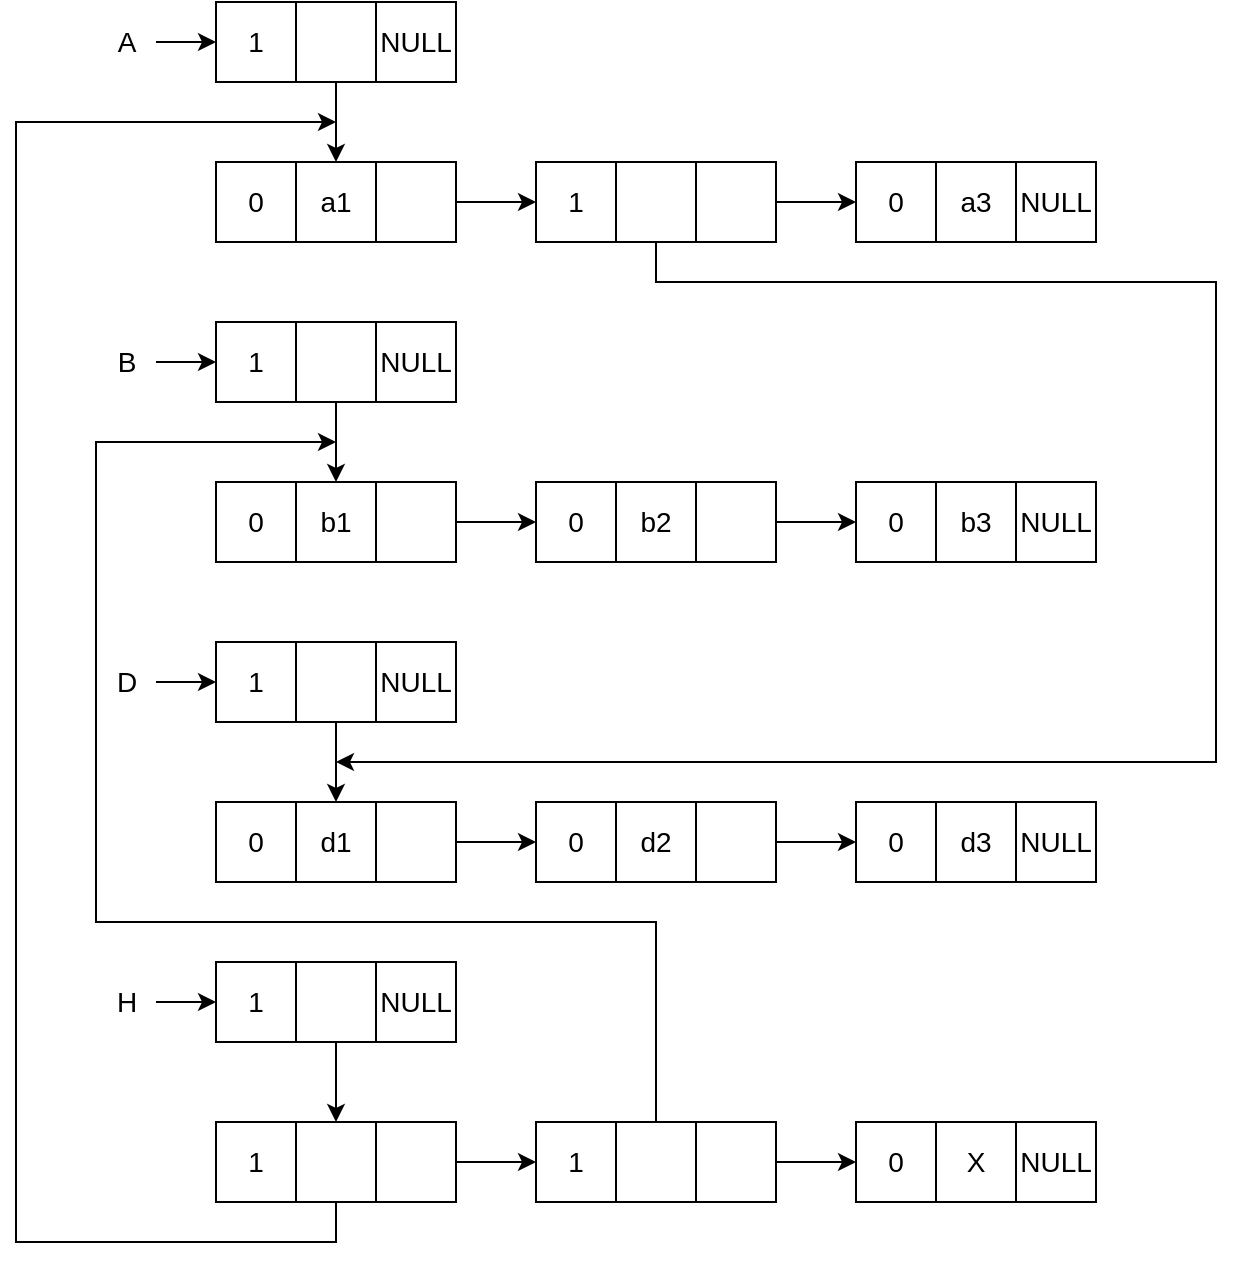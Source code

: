 <mxfile version="15.4.0" type="device"><diagram id="ytzLQUeqKE-ccJ5-80ML" name="第 1 页"><mxGraphModel dx="1221" dy="705" grid="1" gridSize="10" guides="1" tooltips="1" connect="1" arrows="1" fold="1" page="1" pageScale="1" pageWidth="827" pageHeight="1169" math="0" shadow="0"><root><mxCell id="0"/><mxCell id="1" parent="0"/><mxCell id="PDrY759hzcLjg0RLOhAz-77" value="1" style="rounded=0;whiteSpace=wrap;html=1;fontSize=14;" vertex="1" parent="1"><mxGeometry x="120" y="560" width="40" height="40" as="geometry"/></mxCell><mxCell id="PDrY759hzcLjg0RLOhAz-155" style="edgeStyle=orthogonalEdgeStyle;rounded=0;orthogonalLoop=1;jettySize=auto;html=1;fontSize=14;" edge="1" parent="1" source="PDrY759hzcLjg0RLOhAz-78"><mxGeometry relative="1" as="geometry"><mxPoint x="180" y="60" as="targetPoint"/><Array as="points"><mxPoint x="180" y="620"/><mxPoint x="20" y="620"/></Array></mxGeometry></mxCell><mxCell id="PDrY759hzcLjg0RLOhAz-78" value="" style="rounded=0;whiteSpace=wrap;html=1;fontSize=14;" vertex="1" parent="1"><mxGeometry x="160" y="560" width="40" height="40" as="geometry"/></mxCell><mxCell id="PDrY759hzcLjg0RLOhAz-107" style="edgeStyle=orthogonalEdgeStyle;rounded=0;orthogonalLoop=1;jettySize=auto;html=1;entryX=0;entryY=0.5;entryDx=0;entryDy=0;fontSize=14;" edge="1" parent="1" source="PDrY759hzcLjg0RLOhAz-79" target="PDrY759hzcLjg0RLOhAz-80"><mxGeometry relative="1" as="geometry"/></mxCell><mxCell id="PDrY759hzcLjg0RLOhAz-79" value="" style="rounded=0;whiteSpace=wrap;html=1;fontSize=14;" vertex="1" parent="1"><mxGeometry x="200" y="560" width="40" height="40" as="geometry"/></mxCell><mxCell id="PDrY759hzcLjg0RLOhAz-80" value="1" style="rounded=0;whiteSpace=wrap;html=1;fontSize=14;" vertex="1" parent="1"><mxGeometry x="280" y="560" width="40" height="40" as="geometry"/></mxCell><mxCell id="PDrY759hzcLjg0RLOhAz-156" style="edgeStyle=orthogonalEdgeStyle;rounded=0;orthogonalLoop=1;jettySize=auto;html=1;fontSize=14;" edge="1" parent="1" source="PDrY759hzcLjg0RLOhAz-81"><mxGeometry relative="1" as="geometry"><mxPoint x="180" y="220" as="targetPoint"/><Array as="points"><mxPoint x="340" y="460"/><mxPoint x="60" y="460"/></Array></mxGeometry></mxCell><mxCell id="PDrY759hzcLjg0RLOhAz-81" value="" style="rounded=0;whiteSpace=wrap;html=1;fontSize=14;" vertex="1" parent="1"><mxGeometry x="320" y="560" width="40" height="40" as="geometry"/></mxCell><mxCell id="PDrY759hzcLjg0RLOhAz-106" style="edgeStyle=orthogonalEdgeStyle;rounded=0;orthogonalLoop=1;jettySize=auto;html=1;entryX=0;entryY=0.5;entryDx=0;entryDy=0;fontSize=14;" edge="1" parent="1" source="PDrY759hzcLjg0RLOhAz-82" target="PDrY759hzcLjg0RLOhAz-83"><mxGeometry relative="1" as="geometry"/></mxCell><mxCell id="PDrY759hzcLjg0RLOhAz-82" value="" style="rounded=0;whiteSpace=wrap;html=1;fontSize=14;" vertex="1" parent="1"><mxGeometry x="360" y="560" width="40" height="40" as="geometry"/></mxCell><mxCell id="PDrY759hzcLjg0RLOhAz-83" value="0" style="rounded=0;whiteSpace=wrap;html=1;fontSize=14;" vertex="1" parent="1"><mxGeometry x="440" y="560" width="40" height="40" as="geometry"/></mxCell><mxCell id="PDrY759hzcLjg0RLOhAz-84" value="X" style="rounded=0;whiteSpace=wrap;html=1;fontSize=14;" vertex="1" parent="1"><mxGeometry x="480" y="560" width="40" height="40" as="geometry"/></mxCell><mxCell id="PDrY759hzcLjg0RLOhAz-85" value="NULL" style="rounded=0;whiteSpace=wrap;html=1;fontSize=14;" vertex="1" parent="1"><mxGeometry x="520" y="560" width="40" height="40" as="geometry"/></mxCell><mxCell id="PDrY759hzcLjg0RLOhAz-153" style="edgeStyle=orthogonalEdgeStyle;rounded=0;orthogonalLoop=1;jettySize=auto;html=1;entryX=0;entryY=0.5;entryDx=0;entryDy=0;fontSize=14;" edge="1" parent="1" source="PDrY759hzcLjg0RLOhAz-86" target="PDrY759hzcLjg0RLOhAz-150"><mxGeometry relative="1" as="geometry"/></mxCell><mxCell id="PDrY759hzcLjg0RLOhAz-86" value="H" style="text;html=1;align=center;verticalAlign=middle;resizable=0;points=[];autosize=1;strokeColor=none;fillColor=none;fontSize=14;" vertex="1" parent="1"><mxGeometry x="60" y="490" width="30" height="20" as="geometry"/></mxCell><mxCell id="PDrY759hzcLjg0RLOhAz-88" value="0" style="rounded=0;whiteSpace=wrap;html=1;fontSize=14;" vertex="1" parent="1"><mxGeometry x="120" y="240" width="40" height="40" as="geometry"/></mxCell><mxCell id="PDrY759hzcLjg0RLOhAz-89" value="b1" style="rounded=0;whiteSpace=wrap;html=1;fontSize=14;" vertex="1" parent="1"><mxGeometry x="160" y="240" width="40" height="40" as="geometry"/></mxCell><mxCell id="PDrY759hzcLjg0RLOhAz-97" style="edgeStyle=orthogonalEdgeStyle;rounded=0;orthogonalLoop=1;jettySize=auto;html=1;entryX=0;entryY=0.5;entryDx=0;entryDy=0;fontSize=14;" edge="1" parent="1" source="PDrY759hzcLjg0RLOhAz-90" target="PDrY759hzcLjg0RLOhAz-91"><mxGeometry relative="1" as="geometry"/></mxCell><mxCell id="PDrY759hzcLjg0RLOhAz-90" value="" style="rounded=0;whiteSpace=wrap;html=1;fontSize=14;" vertex="1" parent="1"><mxGeometry x="200" y="240" width="40" height="40" as="geometry"/></mxCell><mxCell id="PDrY759hzcLjg0RLOhAz-91" value="0" style="rounded=0;whiteSpace=wrap;html=1;fontSize=14;" vertex="1" parent="1"><mxGeometry x="280" y="240" width="40" height="40" as="geometry"/></mxCell><mxCell id="PDrY759hzcLjg0RLOhAz-92" value="b2" style="rounded=0;whiteSpace=wrap;html=1;fontSize=14;" vertex="1" parent="1"><mxGeometry x="320" y="240" width="40" height="40" as="geometry"/></mxCell><mxCell id="PDrY759hzcLjg0RLOhAz-98" style="edgeStyle=orthogonalEdgeStyle;rounded=0;orthogonalLoop=1;jettySize=auto;html=1;entryX=0;entryY=0.5;entryDx=0;entryDy=0;fontSize=14;" edge="1" parent="1" source="PDrY759hzcLjg0RLOhAz-93" target="PDrY759hzcLjg0RLOhAz-94"><mxGeometry relative="1" as="geometry"/></mxCell><mxCell id="PDrY759hzcLjg0RLOhAz-93" value="" style="rounded=0;whiteSpace=wrap;html=1;fontSize=14;" vertex="1" parent="1"><mxGeometry x="360" y="240" width="40" height="40" as="geometry"/></mxCell><mxCell id="PDrY759hzcLjg0RLOhAz-94" value="0" style="rounded=0;whiteSpace=wrap;html=1;fontSize=14;" vertex="1" parent="1"><mxGeometry x="440" y="240" width="40" height="40" as="geometry"/></mxCell><mxCell id="PDrY759hzcLjg0RLOhAz-95" value="b3" style="rounded=0;whiteSpace=wrap;html=1;fontSize=14;" vertex="1" parent="1"><mxGeometry x="480" y="240" width="40" height="40" as="geometry"/></mxCell><mxCell id="PDrY759hzcLjg0RLOhAz-96" value="NULL" style="rounded=0;whiteSpace=wrap;html=1;fontSize=14;" vertex="1" parent="1"><mxGeometry x="520" y="240" width="40" height="40" as="geometry"/></mxCell><mxCell id="PDrY759hzcLjg0RLOhAz-99" value="1" style="rounded=0;whiteSpace=wrap;html=1;fontSize=14;" vertex="1" parent="1"><mxGeometry x="120" y="160" width="40" height="40" as="geometry"/></mxCell><mxCell id="PDrY759hzcLjg0RLOhAz-104" style="edgeStyle=orthogonalEdgeStyle;rounded=0;orthogonalLoop=1;jettySize=auto;html=1;entryX=0.5;entryY=0;entryDx=0;entryDy=0;fontSize=14;" edge="1" parent="1" source="PDrY759hzcLjg0RLOhAz-100" target="PDrY759hzcLjg0RLOhAz-89"><mxGeometry relative="1" as="geometry"/></mxCell><mxCell id="PDrY759hzcLjg0RLOhAz-100" value="" style="rounded=0;whiteSpace=wrap;html=1;fontSize=14;" vertex="1" parent="1"><mxGeometry x="160" y="160" width="40" height="40" as="geometry"/></mxCell><mxCell id="PDrY759hzcLjg0RLOhAz-101" value="NULL" style="rounded=0;whiteSpace=wrap;html=1;fontSize=14;" vertex="1" parent="1"><mxGeometry x="200" y="160" width="40" height="40" as="geometry"/></mxCell><mxCell id="PDrY759hzcLjg0RLOhAz-166" style="edgeStyle=orthogonalEdgeStyle;rounded=0;orthogonalLoop=1;jettySize=auto;html=1;entryX=0;entryY=0.5;entryDx=0;entryDy=0;fontSize=14;" edge="1" parent="1" source="PDrY759hzcLjg0RLOhAz-102" target="PDrY759hzcLjg0RLOhAz-99"><mxGeometry relative="1" as="geometry"/></mxCell><mxCell id="PDrY759hzcLjg0RLOhAz-102" value="B" style="text;html=1;align=center;verticalAlign=middle;resizable=0;points=[];autosize=1;strokeColor=none;fillColor=none;fontSize=14;" vertex="1" parent="1"><mxGeometry x="60" y="170" width="30" height="20" as="geometry"/></mxCell><mxCell id="PDrY759hzcLjg0RLOhAz-109" value="1" style="rounded=0;whiteSpace=wrap;html=1;fontSize=14;" vertex="1" parent="1"><mxGeometry x="120" width="40" height="40" as="geometry"/></mxCell><mxCell id="PDrY759hzcLjg0RLOhAz-117" style="edgeStyle=orthogonalEdgeStyle;rounded=0;orthogonalLoop=1;jettySize=auto;html=1;entryX=0.5;entryY=0;entryDx=0;entryDy=0;fontSize=14;" edge="1" parent="1" source="PDrY759hzcLjg0RLOhAz-110" target="PDrY759hzcLjg0RLOhAz-115"><mxGeometry relative="1" as="geometry"/></mxCell><mxCell id="PDrY759hzcLjg0RLOhAz-110" value="" style="rounded=0;whiteSpace=wrap;html=1;fontSize=14;" vertex="1" parent="1"><mxGeometry x="160" width="40" height="40" as="geometry"/></mxCell><mxCell id="PDrY759hzcLjg0RLOhAz-111" value="NULL" style="rounded=0;whiteSpace=wrap;html=1;fontSize=14;" vertex="1" parent="1"><mxGeometry x="200" width="40" height="40" as="geometry"/></mxCell><mxCell id="PDrY759hzcLjg0RLOhAz-113" style="edgeStyle=orthogonalEdgeStyle;rounded=0;orthogonalLoop=1;jettySize=auto;html=1;entryX=0;entryY=0.5;entryDx=0;entryDy=0;fontSize=14;" edge="1" parent="1" source="PDrY759hzcLjg0RLOhAz-112" target="PDrY759hzcLjg0RLOhAz-109"><mxGeometry relative="1" as="geometry"/></mxCell><mxCell id="PDrY759hzcLjg0RLOhAz-112" value="A" style="text;html=1;align=center;verticalAlign=middle;resizable=0;points=[];autosize=1;strokeColor=none;fillColor=none;fontSize=14;" vertex="1" parent="1"><mxGeometry x="60" y="10" width="30" height="20" as="geometry"/></mxCell><mxCell id="PDrY759hzcLjg0RLOhAz-114" value="0" style="rounded=0;whiteSpace=wrap;html=1;fontSize=14;" vertex="1" parent="1"><mxGeometry x="120" y="80" width="40" height="40" as="geometry"/></mxCell><mxCell id="PDrY759hzcLjg0RLOhAz-115" value="a1" style="rounded=0;whiteSpace=wrap;html=1;fontSize=14;" vertex="1" parent="1"><mxGeometry x="160" y="80" width="40" height="40" as="geometry"/></mxCell><mxCell id="PDrY759hzcLjg0RLOhAz-126" style="edgeStyle=orthogonalEdgeStyle;rounded=0;orthogonalLoop=1;jettySize=auto;html=1;entryX=0;entryY=0.5;entryDx=0;entryDy=0;fontSize=14;" edge="1" parent="1" source="PDrY759hzcLjg0RLOhAz-116" target="PDrY759hzcLjg0RLOhAz-118"><mxGeometry relative="1" as="geometry"/></mxCell><mxCell id="PDrY759hzcLjg0RLOhAz-116" value="" style="rounded=0;whiteSpace=wrap;html=1;fontSize=14;" vertex="1" parent="1"><mxGeometry x="200" y="80" width="40" height="40" as="geometry"/></mxCell><mxCell id="PDrY759hzcLjg0RLOhAz-118" value="1" style="rounded=0;whiteSpace=wrap;html=1;fontSize=14;" vertex="1" parent="1"><mxGeometry x="280" y="80" width="40" height="40" as="geometry"/></mxCell><mxCell id="PDrY759hzcLjg0RLOhAz-157" style="edgeStyle=orthogonalEdgeStyle;rounded=0;orthogonalLoop=1;jettySize=auto;html=1;fontSize=14;" edge="1" parent="1" source="PDrY759hzcLjg0RLOhAz-119"><mxGeometry relative="1" as="geometry"><mxPoint x="180" y="380" as="targetPoint"/><Array as="points"><mxPoint x="340" y="140"/><mxPoint x="620" y="140"/></Array></mxGeometry></mxCell><mxCell id="PDrY759hzcLjg0RLOhAz-119" value="" style="rounded=0;whiteSpace=wrap;html=1;fontSize=14;" vertex="1" parent="1"><mxGeometry x="320" y="80" width="40" height="40" as="geometry"/></mxCell><mxCell id="PDrY759hzcLjg0RLOhAz-125" style="edgeStyle=orthogonalEdgeStyle;rounded=0;orthogonalLoop=1;jettySize=auto;html=1;entryX=0;entryY=0.5;entryDx=0;entryDy=0;fontSize=14;" edge="1" parent="1" source="PDrY759hzcLjg0RLOhAz-120" target="PDrY759hzcLjg0RLOhAz-121"><mxGeometry relative="1" as="geometry"/></mxCell><mxCell id="PDrY759hzcLjg0RLOhAz-120" value="" style="rounded=0;whiteSpace=wrap;html=1;fontSize=14;" vertex="1" parent="1"><mxGeometry x="360" y="80" width="40" height="40" as="geometry"/></mxCell><mxCell id="PDrY759hzcLjg0RLOhAz-121" value="0" style="rounded=0;whiteSpace=wrap;html=1;fontSize=14;" vertex="1" parent="1"><mxGeometry x="440" y="80" width="40" height="40" as="geometry"/></mxCell><mxCell id="PDrY759hzcLjg0RLOhAz-122" value="a3" style="rounded=0;whiteSpace=wrap;html=1;fontSize=14;" vertex="1" parent="1"><mxGeometry x="480" y="80" width="40" height="40" as="geometry"/></mxCell><mxCell id="PDrY759hzcLjg0RLOhAz-123" value="NULL" style="rounded=0;whiteSpace=wrap;html=1;fontSize=14;" vertex="1" parent="1"><mxGeometry x="520" y="80" width="40" height="40" as="geometry"/></mxCell><mxCell id="PDrY759hzcLjg0RLOhAz-132" value="1" style="rounded=0;whiteSpace=wrap;html=1;fontSize=14;" vertex="1" parent="1"><mxGeometry x="120" y="320" width="40" height="40" as="geometry"/></mxCell><mxCell id="PDrY759hzcLjg0RLOhAz-149" style="edgeStyle=orthogonalEdgeStyle;rounded=0;orthogonalLoop=1;jettySize=auto;html=1;entryX=0.5;entryY=0;entryDx=0;entryDy=0;fontSize=14;" edge="1" parent="1" source="PDrY759hzcLjg0RLOhAz-133" target="PDrY759hzcLjg0RLOhAz-138"><mxGeometry relative="1" as="geometry"/></mxCell><mxCell id="PDrY759hzcLjg0RLOhAz-133" value="" style="rounded=0;whiteSpace=wrap;html=1;fontSize=14;" vertex="1" parent="1"><mxGeometry x="160" y="320" width="40" height="40" as="geometry"/></mxCell><mxCell id="PDrY759hzcLjg0RLOhAz-134" value="NULL" style="rounded=0;whiteSpace=wrap;html=1;fontSize=14;" vertex="1" parent="1"><mxGeometry x="200" y="320" width="40" height="40" as="geometry"/></mxCell><mxCell id="PDrY759hzcLjg0RLOhAz-137" value="0" style="rounded=0;whiteSpace=wrap;html=1;fontSize=14;" vertex="1" parent="1"><mxGeometry x="120" y="400" width="40" height="40" as="geometry"/></mxCell><mxCell id="PDrY759hzcLjg0RLOhAz-138" value="d1" style="rounded=0;whiteSpace=wrap;html=1;fontSize=14;" vertex="1" parent="1"><mxGeometry x="160" y="400" width="40" height="40" as="geometry"/></mxCell><mxCell id="PDrY759hzcLjg0RLOhAz-139" style="edgeStyle=orthogonalEdgeStyle;rounded=0;orthogonalLoop=1;jettySize=auto;html=1;entryX=0;entryY=0.5;entryDx=0;entryDy=0;fontSize=14;" edge="1" parent="1" source="PDrY759hzcLjg0RLOhAz-140" target="PDrY759hzcLjg0RLOhAz-141"><mxGeometry relative="1" as="geometry"/></mxCell><mxCell id="PDrY759hzcLjg0RLOhAz-140" value="" style="rounded=0;whiteSpace=wrap;html=1;fontSize=14;" vertex="1" parent="1"><mxGeometry x="200" y="400" width="40" height="40" as="geometry"/></mxCell><mxCell id="PDrY759hzcLjg0RLOhAz-141" value="0" style="rounded=0;whiteSpace=wrap;html=1;fontSize=14;" vertex="1" parent="1"><mxGeometry x="280" y="400" width="40" height="40" as="geometry"/></mxCell><mxCell id="PDrY759hzcLjg0RLOhAz-142" value="d2" style="rounded=0;whiteSpace=wrap;html=1;fontSize=14;" vertex="1" parent="1"><mxGeometry x="320" y="400" width="40" height="40" as="geometry"/></mxCell><mxCell id="PDrY759hzcLjg0RLOhAz-143" style="edgeStyle=orthogonalEdgeStyle;rounded=0;orthogonalLoop=1;jettySize=auto;html=1;entryX=0;entryY=0.5;entryDx=0;entryDy=0;fontSize=14;" edge="1" parent="1" source="PDrY759hzcLjg0RLOhAz-144" target="PDrY759hzcLjg0RLOhAz-145"><mxGeometry relative="1" as="geometry"/></mxCell><mxCell id="PDrY759hzcLjg0RLOhAz-144" value="" style="rounded=0;whiteSpace=wrap;html=1;fontSize=14;" vertex="1" parent="1"><mxGeometry x="360" y="400" width="40" height="40" as="geometry"/></mxCell><mxCell id="PDrY759hzcLjg0RLOhAz-145" value="0" style="rounded=0;whiteSpace=wrap;html=1;fontSize=14;" vertex="1" parent="1"><mxGeometry x="440" y="400" width="40" height="40" as="geometry"/></mxCell><mxCell id="PDrY759hzcLjg0RLOhAz-146" value="d3" style="rounded=0;whiteSpace=wrap;html=1;fontSize=14;" vertex="1" parent="1"><mxGeometry x="480" y="400" width="40" height="40" as="geometry"/></mxCell><mxCell id="PDrY759hzcLjg0RLOhAz-147" value="NULL" style="rounded=0;whiteSpace=wrap;html=1;fontSize=14;" vertex="1" parent="1"><mxGeometry x="520" y="400" width="40" height="40" as="geometry"/></mxCell><mxCell id="PDrY759hzcLjg0RLOhAz-150" value="1" style="rounded=0;whiteSpace=wrap;html=1;fontSize=14;" vertex="1" parent="1"><mxGeometry x="120" y="480" width="40" height="40" as="geometry"/></mxCell><mxCell id="PDrY759hzcLjg0RLOhAz-154" style="edgeStyle=orthogonalEdgeStyle;rounded=0;orthogonalLoop=1;jettySize=auto;html=1;entryX=0.5;entryY=0;entryDx=0;entryDy=0;fontSize=14;" edge="1" parent="1" source="PDrY759hzcLjg0RLOhAz-151" target="PDrY759hzcLjg0RLOhAz-78"><mxGeometry relative="1" as="geometry"/></mxCell><mxCell id="PDrY759hzcLjg0RLOhAz-151" value="" style="rounded=0;whiteSpace=wrap;html=1;fontSize=14;" vertex="1" parent="1"><mxGeometry x="160" y="480" width="40" height="40" as="geometry"/></mxCell><mxCell id="PDrY759hzcLjg0RLOhAz-152" value="NULL" style="rounded=0;whiteSpace=wrap;html=1;fontSize=14;" vertex="1" parent="1"><mxGeometry x="200" y="480" width="40" height="40" as="geometry"/></mxCell><mxCell id="PDrY759hzcLjg0RLOhAz-165" style="edgeStyle=orthogonalEdgeStyle;rounded=0;orthogonalLoop=1;jettySize=auto;html=1;entryX=0;entryY=0.5;entryDx=0;entryDy=0;fontSize=14;" edge="1" parent="1" source="PDrY759hzcLjg0RLOhAz-164" target="PDrY759hzcLjg0RLOhAz-132"><mxGeometry relative="1" as="geometry"/></mxCell><mxCell id="PDrY759hzcLjg0RLOhAz-164" value="D" style="text;html=1;align=center;verticalAlign=middle;resizable=0;points=[];autosize=1;strokeColor=none;fillColor=none;fontSize=14;" vertex="1" parent="1"><mxGeometry x="60" y="330" width="30" height="20" as="geometry"/></mxCell></root></mxGraphModel></diagram></mxfile>